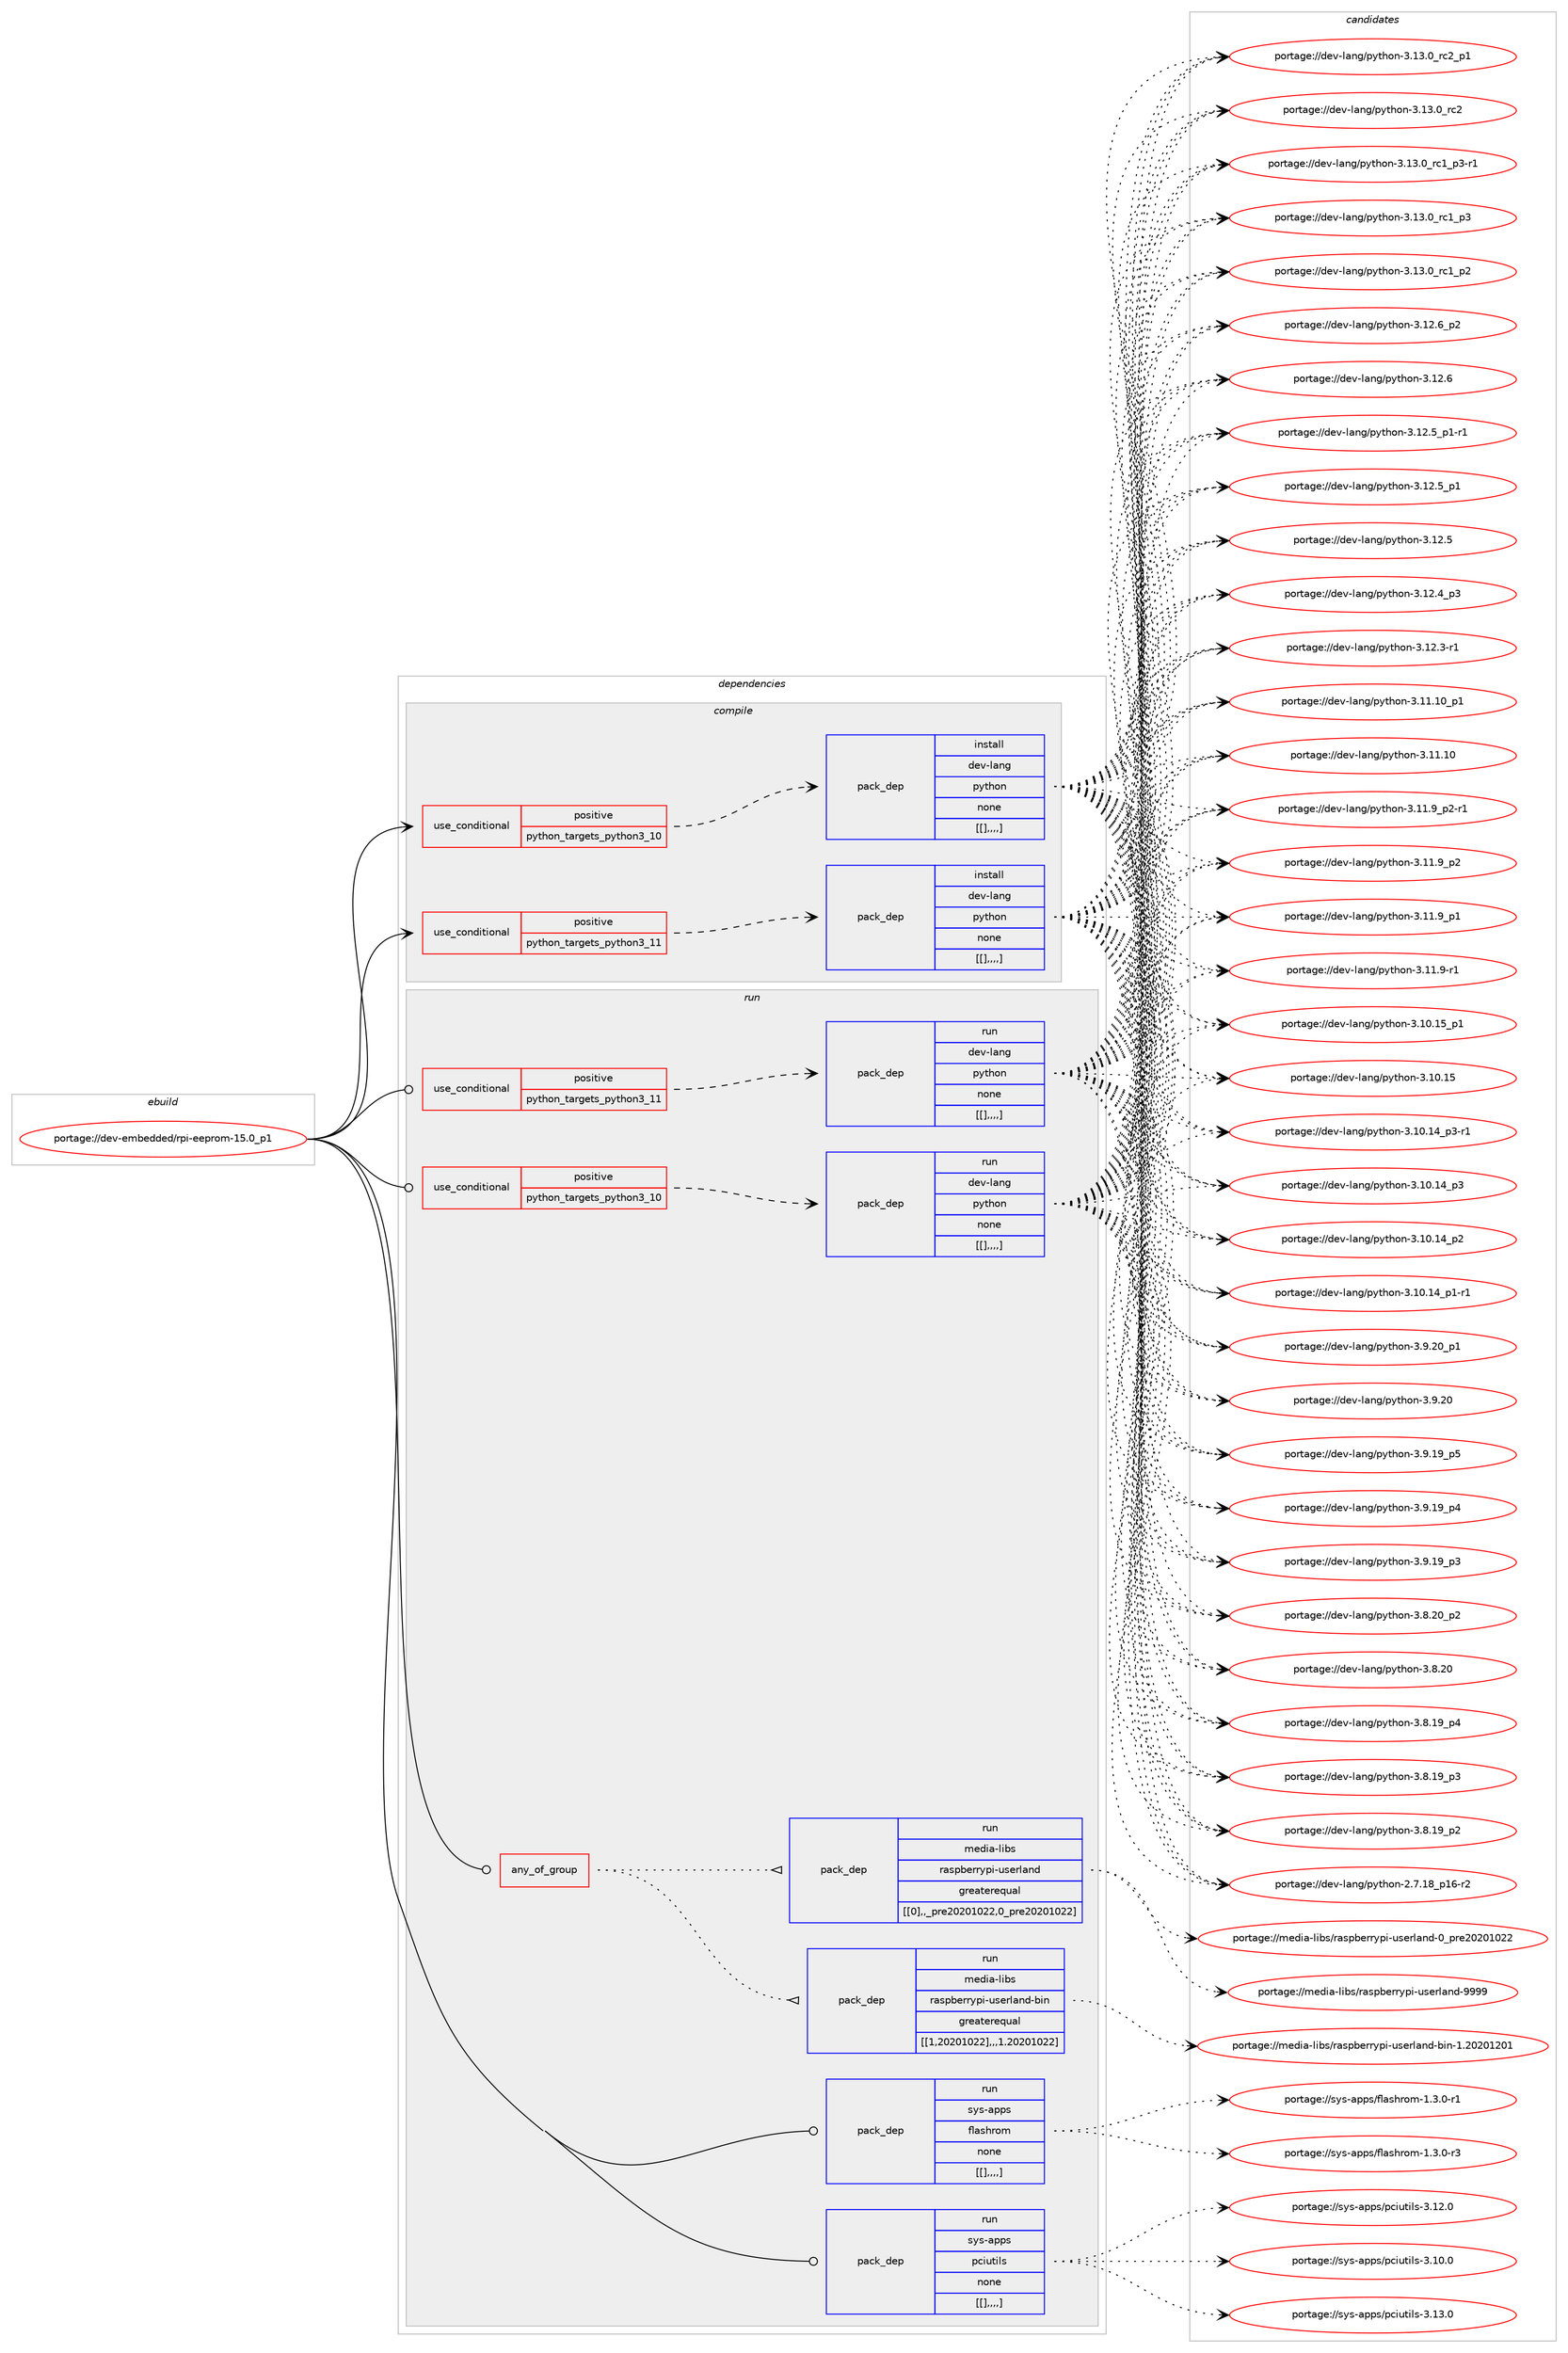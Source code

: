 digraph prolog {

# *************
# Graph options
# *************

newrank=true;
concentrate=true;
compound=true;
graph [rankdir=LR,fontname=Helvetica,fontsize=10,ranksep=1.5];#, ranksep=2.5, nodesep=0.2];
edge  [arrowhead=vee];
node  [fontname=Helvetica,fontsize=10];

# **********
# The ebuild
# **********

subgraph cluster_leftcol {
color=gray;
label=<<i>ebuild</i>>;
id [label="portage://dev-embedded/rpi-eeprom-15.0_p1", color=red, width=4, href="../dev-embedded/rpi-eeprom-15.0_p1.svg"];
}

# ****************
# The dependencies
# ****************

subgraph cluster_midcol {
color=gray;
label=<<i>dependencies</i>>;
subgraph cluster_compile {
fillcolor="#eeeeee";
style=filled;
label=<<i>compile</i>>;
subgraph cond20204 {
dependency74166 [label=<<TABLE BORDER="0" CELLBORDER="1" CELLSPACING="0" CELLPADDING="4"><TR><TD ROWSPAN="3" CELLPADDING="10">use_conditional</TD></TR><TR><TD>positive</TD></TR><TR><TD>python_targets_python3_10</TD></TR></TABLE>>, shape=none, color=red];
subgraph pack53018 {
dependency74167 [label=<<TABLE BORDER="0" CELLBORDER="1" CELLSPACING="0" CELLPADDING="4" WIDTH="220"><TR><TD ROWSPAN="6" CELLPADDING="30">pack_dep</TD></TR><TR><TD WIDTH="110">install</TD></TR><TR><TD>dev-lang</TD></TR><TR><TD>python</TD></TR><TR><TD>none</TD></TR><TR><TD>[[],,,,]</TD></TR></TABLE>>, shape=none, color=blue];
}
dependency74166:e -> dependency74167:w [weight=20,style="dashed",arrowhead="vee"];
}
id:e -> dependency74166:w [weight=20,style="solid",arrowhead="vee"];
subgraph cond20205 {
dependency74168 [label=<<TABLE BORDER="0" CELLBORDER="1" CELLSPACING="0" CELLPADDING="4"><TR><TD ROWSPAN="3" CELLPADDING="10">use_conditional</TD></TR><TR><TD>positive</TD></TR><TR><TD>python_targets_python3_11</TD></TR></TABLE>>, shape=none, color=red];
subgraph pack53019 {
dependency74169 [label=<<TABLE BORDER="0" CELLBORDER="1" CELLSPACING="0" CELLPADDING="4" WIDTH="220"><TR><TD ROWSPAN="6" CELLPADDING="30">pack_dep</TD></TR><TR><TD WIDTH="110">install</TD></TR><TR><TD>dev-lang</TD></TR><TR><TD>python</TD></TR><TR><TD>none</TD></TR><TR><TD>[[],,,,]</TD></TR></TABLE>>, shape=none, color=blue];
}
dependency74168:e -> dependency74169:w [weight=20,style="dashed",arrowhead="vee"];
}
id:e -> dependency74168:w [weight=20,style="solid",arrowhead="vee"];
}
subgraph cluster_compileandrun {
fillcolor="#eeeeee";
style=filled;
label=<<i>compile and run</i>>;
}
subgraph cluster_run {
fillcolor="#eeeeee";
style=filled;
label=<<i>run</i>>;
subgraph any875 {
dependency74170 [label=<<TABLE BORDER="0" CELLBORDER="1" CELLSPACING="0" CELLPADDING="4"><TR><TD CELLPADDING="10">any_of_group</TD></TR></TABLE>>, shape=none, color=red];subgraph pack53020 {
dependency74171 [label=<<TABLE BORDER="0" CELLBORDER="1" CELLSPACING="0" CELLPADDING="4" WIDTH="220"><TR><TD ROWSPAN="6" CELLPADDING="30">pack_dep</TD></TR><TR><TD WIDTH="110">run</TD></TR><TR><TD>media-libs</TD></TR><TR><TD>raspberrypi-userland</TD></TR><TR><TD>greaterequal</TD></TR><TR><TD>[[0],,_pre20201022,0_pre20201022]</TD></TR></TABLE>>, shape=none, color=blue];
}
dependency74170:e -> dependency74171:w [weight=20,style="dotted",arrowhead="oinv"];
subgraph pack53021 {
dependency74172 [label=<<TABLE BORDER="0" CELLBORDER="1" CELLSPACING="0" CELLPADDING="4" WIDTH="220"><TR><TD ROWSPAN="6" CELLPADDING="30">pack_dep</TD></TR><TR><TD WIDTH="110">run</TD></TR><TR><TD>media-libs</TD></TR><TR><TD>raspberrypi-userland-bin</TD></TR><TR><TD>greaterequal</TD></TR><TR><TD>[[1,20201022],,,1.20201022]</TD></TR></TABLE>>, shape=none, color=blue];
}
dependency74170:e -> dependency74172:w [weight=20,style="dotted",arrowhead="oinv"];
}
id:e -> dependency74170:w [weight=20,style="solid",arrowhead="odot"];
subgraph cond20206 {
dependency74173 [label=<<TABLE BORDER="0" CELLBORDER="1" CELLSPACING="0" CELLPADDING="4"><TR><TD ROWSPAN="3" CELLPADDING="10">use_conditional</TD></TR><TR><TD>positive</TD></TR><TR><TD>python_targets_python3_10</TD></TR></TABLE>>, shape=none, color=red];
subgraph pack53022 {
dependency74174 [label=<<TABLE BORDER="0" CELLBORDER="1" CELLSPACING="0" CELLPADDING="4" WIDTH="220"><TR><TD ROWSPAN="6" CELLPADDING="30">pack_dep</TD></TR><TR><TD WIDTH="110">run</TD></TR><TR><TD>dev-lang</TD></TR><TR><TD>python</TD></TR><TR><TD>none</TD></TR><TR><TD>[[],,,,]</TD></TR></TABLE>>, shape=none, color=blue];
}
dependency74173:e -> dependency74174:w [weight=20,style="dashed",arrowhead="vee"];
}
id:e -> dependency74173:w [weight=20,style="solid",arrowhead="odot"];
subgraph cond20207 {
dependency74175 [label=<<TABLE BORDER="0" CELLBORDER="1" CELLSPACING="0" CELLPADDING="4"><TR><TD ROWSPAN="3" CELLPADDING="10">use_conditional</TD></TR><TR><TD>positive</TD></TR><TR><TD>python_targets_python3_11</TD></TR></TABLE>>, shape=none, color=red];
subgraph pack53023 {
dependency74176 [label=<<TABLE BORDER="0" CELLBORDER="1" CELLSPACING="0" CELLPADDING="4" WIDTH="220"><TR><TD ROWSPAN="6" CELLPADDING="30">pack_dep</TD></TR><TR><TD WIDTH="110">run</TD></TR><TR><TD>dev-lang</TD></TR><TR><TD>python</TD></TR><TR><TD>none</TD></TR><TR><TD>[[],,,,]</TD></TR></TABLE>>, shape=none, color=blue];
}
dependency74175:e -> dependency74176:w [weight=20,style="dashed",arrowhead="vee"];
}
id:e -> dependency74175:w [weight=20,style="solid",arrowhead="odot"];
subgraph pack53024 {
dependency74177 [label=<<TABLE BORDER="0" CELLBORDER="1" CELLSPACING="0" CELLPADDING="4" WIDTH="220"><TR><TD ROWSPAN="6" CELLPADDING="30">pack_dep</TD></TR><TR><TD WIDTH="110">run</TD></TR><TR><TD>sys-apps</TD></TR><TR><TD>flashrom</TD></TR><TR><TD>none</TD></TR><TR><TD>[[],,,,]</TD></TR></TABLE>>, shape=none, color=blue];
}
id:e -> dependency74177:w [weight=20,style="solid",arrowhead="odot"];
subgraph pack53025 {
dependency74178 [label=<<TABLE BORDER="0" CELLBORDER="1" CELLSPACING="0" CELLPADDING="4" WIDTH="220"><TR><TD ROWSPAN="6" CELLPADDING="30">pack_dep</TD></TR><TR><TD WIDTH="110">run</TD></TR><TR><TD>sys-apps</TD></TR><TR><TD>pciutils</TD></TR><TR><TD>none</TD></TR><TR><TD>[[],,,,]</TD></TR></TABLE>>, shape=none, color=blue];
}
id:e -> dependency74178:w [weight=20,style="solid",arrowhead="odot"];
}
}

# **************
# The candidates
# **************

subgraph cluster_choices {
rank=same;
color=gray;
label=<<i>candidates</i>>;

subgraph choice53018 {
color=black;
nodesep=1;
choice100101118451089711010347112121116104111110455146495146489511499509511249 [label="portage://dev-lang/python-3.13.0_rc2_p1", color=red, width=4,href="../dev-lang/python-3.13.0_rc2_p1.svg"];
choice10010111845108971101034711212111610411111045514649514648951149950 [label="portage://dev-lang/python-3.13.0_rc2", color=red, width=4,href="../dev-lang/python-3.13.0_rc2.svg"];
choice1001011184510897110103471121211161041111104551464951464895114994995112514511449 [label="portage://dev-lang/python-3.13.0_rc1_p3-r1", color=red, width=4,href="../dev-lang/python-3.13.0_rc1_p3-r1.svg"];
choice100101118451089711010347112121116104111110455146495146489511499499511251 [label="portage://dev-lang/python-3.13.0_rc1_p3", color=red, width=4,href="../dev-lang/python-3.13.0_rc1_p3.svg"];
choice100101118451089711010347112121116104111110455146495146489511499499511250 [label="portage://dev-lang/python-3.13.0_rc1_p2", color=red, width=4,href="../dev-lang/python-3.13.0_rc1_p2.svg"];
choice100101118451089711010347112121116104111110455146495046549511250 [label="portage://dev-lang/python-3.12.6_p2", color=red, width=4,href="../dev-lang/python-3.12.6_p2.svg"];
choice10010111845108971101034711212111610411111045514649504654 [label="portage://dev-lang/python-3.12.6", color=red, width=4,href="../dev-lang/python-3.12.6.svg"];
choice1001011184510897110103471121211161041111104551464950465395112494511449 [label="portage://dev-lang/python-3.12.5_p1-r1", color=red, width=4,href="../dev-lang/python-3.12.5_p1-r1.svg"];
choice100101118451089711010347112121116104111110455146495046539511249 [label="portage://dev-lang/python-3.12.5_p1", color=red, width=4,href="../dev-lang/python-3.12.5_p1.svg"];
choice10010111845108971101034711212111610411111045514649504653 [label="portage://dev-lang/python-3.12.5", color=red, width=4,href="../dev-lang/python-3.12.5.svg"];
choice100101118451089711010347112121116104111110455146495046529511251 [label="portage://dev-lang/python-3.12.4_p3", color=red, width=4,href="../dev-lang/python-3.12.4_p3.svg"];
choice100101118451089711010347112121116104111110455146495046514511449 [label="portage://dev-lang/python-3.12.3-r1", color=red, width=4,href="../dev-lang/python-3.12.3-r1.svg"];
choice10010111845108971101034711212111610411111045514649494649489511249 [label="portage://dev-lang/python-3.11.10_p1", color=red, width=4,href="../dev-lang/python-3.11.10_p1.svg"];
choice1001011184510897110103471121211161041111104551464949464948 [label="portage://dev-lang/python-3.11.10", color=red, width=4,href="../dev-lang/python-3.11.10.svg"];
choice1001011184510897110103471121211161041111104551464949465795112504511449 [label="portage://dev-lang/python-3.11.9_p2-r1", color=red, width=4,href="../dev-lang/python-3.11.9_p2-r1.svg"];
choice100101118451089711010347112121116104111110455146494946579511250 [label="portage://dev-lang/python-3.11.9_p2", color=red, width=4,href="../dev-lang/python-3.11.9_p2.svg"];
choice100101118451089711010347112121116104111110455146494946579511249 [label="portage://dev-lang/python-3.11.9_p1", color=red, width=4,href="../dev-lang/python-3.11.9_p1.svg"];
choice100101118451089711010347112121116104111110455146494946574511449 [label="portage://dev-lang/python-3.11.9-r1", color=red, width=4,href="../dev-lang/python-3.11.9-r1.svg"];
choice10010111845108971101034711212111610411111045514649484649539511249 [label="portage://dev-lang/python-3.10.15_p1", color=red, width=4,href="../dev-lang/python-3.10.15_p1.svg"];
choice1001011184510897110103471121211161041111104551464948464953 [label="portage://dev-lang/python-3.10.15", color=red, width=4,href="../dev-lang/python-3.10.15.svg"];
choice100101118451089711010347112121116104111110455146494846495295112514511449 [label="portage://dev-lang/python-3.10.14_p3-r1", color=red, width=4,href="../dev-lang/python-3.10.14_p3-r1.svg"];
choice10010111845108971101034711212111610411111045514649484649529511251 [label="portage://dev-lang/python-3.10.14_p3", color=red, width=4,href="../dev-lang/python-3.10.14_p3.svg"];
choice10010111845108971101034711212111610411111045514649484649529511250 [label="portage://dev-lang/python-3.10.14_p2", color=red, width=4,href="../dev-lang/python-3.10.14_p2.svg"];
choice100101118451089711010347112121116104111110455146494846495295112494511449 [label="portage://dev-lang/python-3.10.14_p1-r1", color=red, width=4,href="../dev-lang/python-3.10.14_p1-r1.svg"];
choice100101118451089711010347112121116104111110455146574650489511249 [label="portage://dev-lang/python-3.9.20_p1", color=red, width=4,href="../dev-lang/python-3.9.20_p1.svg"];
choice10010111845108971101034711212111610411111045514657465048 [label="portage://dev-lang/python-3.9.20", color=red, width=4,href="../dev-lang/python-3.9.20.svg"];
choice100101118451089711010347112121116104111110455146574649579511253 [label="portage://dev-lang/python-3.9.19_p5", color=red, width=4,href="../dev-lang/python-3.9.19_p5.svg"];
choice100101118451089711010347112121116104111110455146574649579511252 [label="portage://dev-lang/python-3.9.19_p4", color=red, width=4,href="../dev-lang/python-3.9.19_p4.svg"];
choice100101118451089711010347112121116104111110455146574649579511251 [label="portage://dev-lang/python-3.9.19_p3", color=red, width=4,href="../dev-lang/python-3.9.19_p3.svg"];
choice100101118451089711010347112121116104111110455146564650489511250 [label="portage://dev-lang/python-3.8.20_p2", color=red, width=4,href="../dev-lang/python-3.8.20_p2.svg"];
choice10010111845108971101034711212111610411111045514656465048 [label="portage://dev-lang/python-3.8.20", color=red, width=4,href="../dev-lang/python-3.8.20.svg"];
choice100101118451089711010347112121116104111110455146564649579511252 [label="portage://dev-lang/python-3.8.19_p4", color=red, width=4,href="../dev-lang/python-3.8.19_p4.svg"];
choice100101118451089711010347112121116104111110455146564649579511251 [label="portage://dev-lang/python-3.8.19_p3", color=red, width=4,href="../dev-lang/python-3.8.19_p3.svg"];
choice100101118451089711010347112121116104111110455146564649579511250 [label="portage://dev-lang/python-3.8.19_p2", color=red, width=4,href="../dev-lang/python-3.8.19_p2.svg"];
choice100101118451089711010347112121116104111110455046554649569511249544511450 [label="portage://dev-lang/python-2.7.18_p16-r2", color=red, width=4,href="../dev-lang/python-2.7.18_p16-r2.svg"];
dependency74167:e -> choice100101118451089711010347112121116104111110455146495146489511499509511249:w [style=dotted,weight="100"];
dependency74167:e -> choice10010111845108971101034711212111610411111045514649514648951149950:w [style=dotted,weight="100"];
dependency74167:e -> choice1001011184510897110103471121211161041111104551464951464895114994995112514511449:w [style=dotted,weight="100"];
dependency74167:e -> choice100101118451089711010347112121116104111110455146495146489511499499511251:w [style=dotted,weight="100"];
dependency74167:e -> choice100101118451089711010347112121116104111110455146495146489511499499511250:w [style=dotted,weight="100"];
dependency74167:e -> choice100101118451089711010347112121116104111110455146495046549511250:w [style=dotted,weight="100"];
dependency74167:e -> choice10010111845108971101034711212111610411111045514649504654:w [style=dotted,weight="100"];
dependency74167:e -> choice1001011184510897110103471121211161041111104551464950465395112494511449:w [style=dotted,weight="100"];
dependency74167:e -> choice100101118451089711010347112121116104111110455146495046539511249:w [style=dotted,weight="100"];
dependency74167:e -> choice10010111845108971101034711212111610411111045514649504653:w [style=dotted,weight="100"];
dependency74167:e -> choice100101118451089711010347112121116104111110455146495046529511251:w [style=dotted,weight="100"];
dependency74167:e -> choice100101118451089711010347112121116104111110455146495046514511449:w [style=dotted,weight="100"];
dependency74167:e -> choice10010111845108971101034711212111610411111045514649494649489511249:w [style=dotted,weight="100"];
dependency74167:e -> choice1001011184510897110103471121211161041111104551464949464948:w [style=dotted,weight="100"];
dependency74167:e -> choice1001011184510897110103471121211161041111104551464949465795112504511449:w [style=dotted,weight="100"];
dependency74167:e -> choice100101118451089711010347112121116104111110455146494946579511250:w [style=dotted,weight="100"];
dependency74167:e -> choice100101118451089711010347112121116104111110455146494946579511249:w [style=dotted,weight="100"];
dependency74167:e -> choice100101118451089711010347112121116104111110455146494946574511449:w [style=dotted,weight="100"];
dependency74167:e -> choice10010111845108971101034711212111610411111045514649484649539511249:w [style=dotted,weight="100"];
dependency74167:e -> choice1001011184510897110103471121211161041111104551464948464953:w [style=dotted,weight="100"];
dependency74167:e -> choice100101118451089711010347112121116104111110455146494846495295112514511449:w [style=dotted,weight="100"];
dependency74167:e -> choice10010111845108971101034711212111610411111045514649484649529511251:w [style=dotted,weight="100"];
dependency74167:e -> choice10010111845108971101034711212111610411111045514649484649529511250:w [style=dotted,weight="100"];
dependency74167:e -> choice100101118451089711010347112121116104111110455146494846495295112494511449:w [style=dotted,weight="100"];
dependency74167:e -> choice100101118451089711010347112121116104111110455146574650489511249:w [style=dotted,weight="100"];
dependency74167:e -> choice10010111845108971101034711212111610411111045514657465048:w [style=dotted,weight="100"];
dependency74167:e -> choice100101118451089711010347112121116104111110455146574649579511253:w [style=dotted,weight="100"];
dependency74167:e -> choice100101118451089711010347112121116104111110455146574649579511252:w [style=dotted,weight="100"];
dependency74167:e -> choice100101118451089711010347112121116104111110455146574649579511251:w [style=dotted,weight="100"];
dependency74167:e -> choice100101118451089711010347112121116104111110455146564650489511250:w [style=dotted,weight="100"];
dependency74167:e -> choice10010111845108971101034711212111610411111045514656465048:w [style=dotted,weight="100"];
dependency74167:e -> choice100101118451089711010347112121116104111110455146564649579511252:w [style=dotted,weight="100"];
dependency74167:e -> choice100101118451089711010347112121116104111110455146564649579511251:w [style=dotted,weight="100"];
dependency74167:e -> choice100101118451089711010347112121116104111110455146564649579511250:w [style=dotted,weight="100"];
dependency74167:e -> choice100101118451089711010347112121116104111110455046554649569511249544511450:w [style=dotted,weight="100"];
}
subgraph choice53019 {
color=black;
nodesep=1;
choice100101118451089711010347112121116104111110455146495146489511499509511249 [label="portage://dev-lang/python-3.13.0_rc2_p1", color=red, width=4,href="../dev-lang/python-3.13.0_rc2_p1.svg"];
choice10010111845108971101034711212111610411111045514649514648951149950 [label="portage://dev-lang/python-3.13.0_rc2", color=red, width=4,href="../dev-lang/python-3.13.0_rc2.svg"];
choice1001011184510897110103471121211161041111104551464951464895114994995112514511449 [label="portage://dev-lang/python-3.13.0_rc1_p3-r1", color=red, width=4,href="../dev-lang/python-3.13.0_rc1_p3-r1.svg"];
choice100101118451089711010347112121116104111110455146495146489511499499511251 [label="portage://dev-lang/python-3.13.0_rc1_p3", color=red, width=4,href="../dev-lang/python-3.13.0_rc1_p3.svg"];
choice100101118451089711010347112121116104111110455146495146489511499499511250 [label="portage://dev-lang/python-3.13.0_rc1_p2", color=red, width=4,href="../dev-lang/python-3.13.0_rc1_p2.svg"];
choice100101118451089711010347112121116104111110455146495046549511250 [label="portage://dev-lang/python-3.12.6_p2", color=red, width=4,href="../dev-lang/python-3.12.6_p2.svg"];
choice10010111845108971101034711212111610411111045514649504654 [label="portage://dev-lang/python-3.12.6", color=red, width=4,href="../dev-lang/python-3.12.6.svg"];
choice1001011184510897110103471121211161041111104551464950465395112494511449 [label="portage://dev-lang/python-3.12.5_p1-r1", color=red, width=4,href="../dev-lang/python-3.12.5_p1-r1.svg"];
choice100101118451089711010347112121116104111110455146495046539511249 [label="portage://dev-lang/python-3.12.5_p1", color=red, width=4,href="../dev-lang/python-3.12.5_p1.svg"];
choice10010111845108971101034711212111610411111045514649504653 [label="portage://dev-lang/python-3.12.5", color=red, width=4,href="../dev-lang/python-3.12.5.svg"];
choice100101118451089711010347112121116104111110455146495046529511251 [label="portage://dev-lang/python-3.12.4_p3", color=red, width=4,href="../dev-lang/python-3.12.4_p3.svg"];
choice100101118451089711010347112121116104111110455146495046514511449 [label="portage://dev-lang/python-3.12.3-r1", color=red, width=4,href="../dev-lang/python-3.12.3-r1.svg"];
choice10010111845108971101034711212111610411111045514649494649489511249 [label="portage://dev-lang/python-3.11.10_p1", color=red, width=4,href="../dev-lang/python-3.11.10_p1.svg"];
choice1001011184510897110103471121211161041111104551464949464948 [label="portage://dev-lang/python-3.11.10", color=red, width=4,href="../dev-lang/python-3.11.10.svg"];
choice1001011184510897110103471121211161041111104551464949465795112504511449 [label="portage://dev-lang/python-3.11.9_p2-r1", color=red, width=4,href="../dev-lang/python-3.11.9_p2-r1.svg"];
choice100101118451089711010347112121116104111110455146494946579511250 [label="portage://dev-lang/python-3.11.9_p2", color=red, width=4,href="../dev-lang/python-3.11.9_p2.svg"];
choice100101118451089711010347112121116104111110455146494946579511249 [label="portage://dev-lang/python-3.11.9_p1", color=red, width=4,href="../dev-lang/python-3.11.9_p1.svg"];
choice100101118451089711010347112121116104111110455146494946574511449 [label="portage://dev-lang/python-3.11.9-r1", color=red, width=4,href="../dev-lang/python-3.11.9-r1.svg"];
choice10010111845108971101034711212111610411111045514649484649539511249 [label="portage://dev-lang/python-3.10.15_p1", color=red, width=4,href="../dev-lang/python-3.10.15_p1.svg"];
choice1001011184510897110103471121211161041111104551464948464953 [label="portage://dev-lang/python-3.10.15", color=red, width=4,href="../dev-lang/python-3.10.15.svg"];
choice100101118451089711010347112121116104111110455146494846495295112514511449 [label="portage://dev-lang/python-3.10.14_p3-r1", color=red, width=4,href="../dev-lang/python-3.10.14_p3-r1.svg"];
choice10010111845108971101034711212111610411111045514649484649529511251 [label="portage://dev-lang/python-3.10.14_p3", color=red, width=4,href="../dev-lang/python-3.10.14_p3.svg"];
choice10010111845108971101034711212111610411111045514649484649529511250 [label="portage://dev-lang/python-3.10.14_p2", color=red, width=4,href="../dev-lang/python-3.10.14_p2.svg"];
choice100101118451089711010347112121116104111110455146494846495295112494511449 [label="portage://dev-lang/python-3.10.14_p1-r1", color=red, width=4,href="../dev-lang/python-3.10.14_p1-r1.svg"];
choice100101118451089711010347112121116104111110455146574650489511249 [label="portage://dev-lang/python-3.9.20_p1", color=red, width=4,href="../dev-lang/python-3.9.20_p1.svg"];
choice10010111845108971101034711212111610411111045514657465048 [label="portage://dev-lang/python-3.9.20", color=red, width=4,href="../dev-lang/python-3.9.20.svg"];
choice100101118451089711010347112121116104111110455146574649579511253 [label="portage://dev-lang/python-3.9.19_p5", color=red, width=4,href="../dev-lang/python-3.9.19_p5.svg"];
choice100101118451089711010347112121116104111110455146574649579511252 [label="portage://dev-lang/python-3.9.19_p4", color=red, width=4,href="../dev-lang/python-3.9.19_p4.svg"];
choice100101118451089711010347112121116104111110455146574649579511251 [label="portage://dev-lang/python-3.9.19_p3", color=red, width=4,href="../dev-lang/python-3.9.19_p3.svg"];
choice100101118451089711010347112121116104111110455146564650489511250 [label="portage://dev-lang/python-3.8.20_p2", color=red, width=4,href="../dev-lang/python-3.8.20_p2.svg"];
choice10010111845108971101034711212111610411111045514656465048 [label="portage://dev-lang/python-3.8.20", color=red, width=4,href="../dev-lang/python-3.8.20.svg"];
choice100101118451089711010347112121116104111110455146564649579511252 [label="portage://dev-lang/python-3.8.19_p4", color=red, width=4,href="../dev-lang/python-3.8.19_p4.svg"];
choice100101118451089711010347112121116104111110455146564649579511251 [label="portage://dev-lang/python-3.8.19_p3", color=red, width=4,href="../dev-lang/python-3.8.19_p3.svg"];
choice100101118451089711010347112121116104111110455146564649579511250 [label="portage://dev-lang/python-3.8.19_p2", color=red, width=4,href="../dev-lang/python-3.8.19_p2.svg"];
choice100101118451089711010347112121116104111110455046554649569511249544511450 [label="portage://dev-lang/python-2.7.18_p16-r2", color=red, width=4,href="../dev-lang/python-2.7.18_p16-r2.svg"];
dependency74169:e -> choice100101118451089711010347112121116104111110455146495146489511499509511249:w [style=dotted,weight="100"];
dependency74169:e -> choice10010111845108971101034711212111610411111045514649514648951149950:w [style=dotted,weight="100"];
dependency74169:e -> choice1001011184510897110103471121211161041111104551464951464895114994995112514511449:w [style=dotted,weight="100"];
dependency74169:e -> choice100101118451089711010347112121116104111110455146495146489511499499511251:w [style=dotted,weight="100"];
dependency74169:e -> choice100101118451089711010347112121116104111110455146495146489511499499511250:w [style=dotted,weight="100"];
dependency74169:e -> choice100101118451089711010347112121116104111110455146495046549511250:w [style=dotted,weight="100"];
dependency74169:e -> choice10010111845108971101034711212111610411111045514649504654:w [style=dotted,weight="100"];
dependency74169:e -> choice1001011184510897110103471121211161041111104551464950465395112494511449:w [style=dotted,weight="100"];
dependency74169:e -> choice100101118451089711010347112121116104111110455146495046539511249:w [style=dotted,weight="100"];
dependency74169:e -> choice10010111845108971101034711212111610411111045514649504653:w [style=dotted,weight="100"];
dependency74169:e -> choice100101118451089711010347112121116104111110455146495046529511251:w [style=dotted,weight="100"];
dependency74169:e -> choice100101118451089711010347112121116104111110455146495046514511449:w [style=dotted,weight="100"];
dependency74169:e -> choice10010111845108971101034711212111610411111045514649494649489511249:w [style=dotted,weight="100"];
dependency74169:e -> choice1001011184510897110103471121211161041111104551464949464948:w [style=dotted,weight="100"];
dependency74169:e -> choice1001011184510897110103471121211161041111104551464949465795112504511449:w [style=dotted,weight="100"];
dependency74169:e -> choice100101118451089711010347112121116104111110455146494946579511250:w [style=dotted,weight="100"];
dependency74169:e -> choice100101118451089711010347112121116104111110455146494946579511249:w [style=dotted,weight="100"];
dependency74169:e -> choice100101118451089711010347112121116104111110455146494946574511449:w [style=dotted,weight="100"];
dependency74169:e -> choice10010111845108971101034711212111610411111045514649484649539511249:w [style=dotted,weight="100"];
dependency74169:e -> choice1001011184510897110103471121211161041111104551464948464953:w [style=dotted,weight="100"];
dependency74169:e -> choice100101118451089711010347112121116104111110455146494846495295112514511449:w [style=dotted,weight="100"];
dependency74169:e -> choice10010111845108971101034711212111610411111045514649484649529511251:w [style=dotted,weight="100"];
dependency74169:e -> choice10010111845108971101034711212111610411111045514649484649529511250:w [style=dotted,weight="100"];
dependency74169:e -> choice100101118451089711010347112121116104111110455146494846495295112494511449:w [style=dotted,weight="100"];
dependency74169:e -> choice100101118451089711010347112121116104111110455146574650489511249:w [style=dotted,weight="100"];
dependency74169:e -> choice10010111845108971101034711212111610411111045514657465048:w [style=dotted,weight="100"];
dependency74169:e -> choice100101118451089711010347112121116104111110455146574649579511253:w [style=dotted,weight="100"];
dependency74169:e -> choice100101118451089711010347112121116104111110455146574649579511252:w [style=dotted,weight="100"];
dependency74169:e -> choice100101118451089711010347112121116104111110455146574649579511251:w [style=dotted,weight="100"];
dependency74169:e -> choice100101118451089711010347112121116104111110455146564650489511250:w [style=dotted,weight="100"];
dependency74169:e -> choice10010111845108971101034711212111610411111045514656465048:w [style=dotted,weight="100"];
dependency74169:e -> choice100101118451089711010347112121116104111110455146564649579511252:w [style=dotted,weight="100"];
dependency74169:e -> choice100101118451089711010347112121116104111110455146564649579511251:w [style=dotted,weight="100"];
dependency74169:e -> choice100101118451089711010347112121116104111110455146564649579511250:w [style=dotted,weight="100"];
dependency74169:e -> choice100101118451089711010347112121116104111110455046554649569511249544511450:w [style=dotted,weight="100"];
}
subgraph choice53020 {
color=black;
nodesep=1;
choice10910110010597451081059811547114971151129810111411412111210545117115101114108971101004557575757 [label="portage://media-libs/raspberrypi-userland-9999", color=red, width=4,href="../media-libs/raspberrypi-userland-9999.svg"];
choice10910110010597451081059811547114971151129810111411412111210545117115101114108971101004548951121141015048504849485050 [label="portage://media-libs/raspberrypi-userland-0_pre20201022", color=red, width=4,href="../media-libs/raspberrypi-userland-0_pre20201022.svg"];
dependency74171:e -> choice10910110010597451081059811547114971151129810111411412111210545117115101114108971101004557575757:w [style=dotted,weight="100"];
dependency74171:e -> choice10910110010597451081059811547114971151129810111411412111210545117115101114108971101004548951121141015048504849485050:w [style=dotted,weight="100"];
}
subgraph choice53021 {
color=black;
nodesep=1;
choice109101100105974510810598115471149711511298101114114121112105451171151011141089711010045981051104549465048504849504849 [label="portage://media-libs/raspberrypi-userland-bin-1.20201201", color=red, width=4,href="../media-libs/raspberrypi-userland-bin-1.20201201.svg"];
dependency74172:e -> choice109101100105974510810598115471149711511298101114114121112105451171151011141089711010045981051104549465048504849504849:w [style=dotted,weight="100"];
}
subgraph choice53022 {
color=black;
nodesep=1;
choice100101118451089711010347112121116104111110455146495146489511499509511249 [label="portage://dev-lang/python-3.13.0_rc2_p1", color=red, width=4,href="../dev-lang/python-3.13.0_rc2_p1.svg"];
choice10010111845108971101034711212111610411111045514649514648951149950 [label="portage://dev-lang/python-3.13.0_rc2", color=red, width=4,href="../dev-lang/python-3.13.0_rc2.svg"];
choice1001011184510897110103471121211161041111104551464951464895114994995112514511449 [label="portage://dev-lang/python-3.13.0_rc1_p3-r1", color=red, width=4,href="../dev-lang/python-3.13.0_rc1_p3-r1.svg"];
choice100101118451089711010347112121116104111110455146495146489511499499511251 [label="portage://dev-lang/python-3.13.0_rc1_p3", color=red, width=4,href="../dev-lang/python-3.13.0_rc1_p3.svg"];
choice100101118451089711010347112121116104111110455146495146489511499499511250 [label="portage://dev-lang/python-3.13.0_rc1_p2", color=red, width=4,href="../dev-lang/python-3.13.0_rc1_p2.svg"];
choice100101118451089711010347112121116104111110455146495046549511250 [label="portage://dev-lang/python-3.12.6_p2", color=red, width=4,href="../dev-lang/python-3.12.6_p2.svg"];
choice10010111845108971101034711212111610411111045514649504654 [label="portage://dev-lang/python-3.12.6", color=red, width=4,href="../dev-lang/python-3.12.6.svg"];
choice1001011184510897110103471121211161041111104551464950465395112494511449 [label="portage://dev-lang/python-3.12.5_p1-r1", color=red, width=4,href="../dev-lang/python-3.12.5_p1-r1.svg"];
choice100101118451089711010347112121116104111110455146495046539511249 [label="portage://dev-lang/python-3.12.5_p1", color=red, width=4,href="../dev-lang/python-3.12.5_p1.svg"];
choice10010111845108971101034711212111610411111045514649504653 [label="portage://dev-lang/python-3.12.5", color=red, width=4,href="../dev-lang/python-3.12.5.svg"];
choice100101118451089711010347112121116104111110455146495046529511251 [label="portage://dev-lang/python-3.12.4_p3", color=red, width=4,href="../dev-lang/python-3.12.4_p3.svg"];
choice100101118451089711010347112121116104111110455146495046514511449 [label="portage://dev-lang/python-3.12.3-r1", color=red, width=4,href="../dev-lang/python-3.12.3-r1.svg"];
choice10010111845108971101034711212111610411111045514649494649489511249 [label="portage://dev-lang/python-3.11.10_p1", color=red, width=4,href="../dev-lang/python-3.11.10_p1.svg"];
choice1001011184510897110103471121211161041111104551464949464948 [label="portage://dev-lang/python-3.11.10", color=red, width=4,href="../dev-lang/python-3.11.10.svg"];
choice1001011184510897110103471121211161041111104551464949465795112504511449 [label="portage://dev-lang/python-3.11.9_p2-r1", color=red, width=4,href="../dev-lang/python-3.11.9_p2-r1.svg"];
choice100101118451089711010347112121116104111110455146494946579511250 [label="portage://dev-lang/python-3.11.9_p2", color=red, width=4,href="../dev-lang/python-3.11.9_p2.svg"];
choice100101118451089711010347112121116104111110455146494946579511249 [label="portage://dev-lang/python-3.11.9_p1", color=red, width=4,href="../dev-lang/python-3.11.9_p1.svg"];
choice100101118451089711010347112121116104111110455146494946574511449 [label="portage://dev-lang/python-3.11.9-r1", color=red, width=4,href="../dev-lang/python-3.11.9-r1.svg"];
choice10010111845108971101034711212111610411111045514649484649539511249 [label="portage://dev-lang/python-3.10.15_p1", color=red, width=4,href="../dev-lang/python-3.10.15_p1.svg"];
choice1001011184510897110103471121211161041111104551464948464953 [label="portage://dev-lang/python-3.10.15", color=red, width=4,href="../dev-lang/python-3.10.15.svg"];
choice100101118451089711010347112121116104111110455146494846495295112514511449 [label="portage://dev-lang/python-3.10.14_p3-r1", color=red, width=4,href="../dev-lang/python-3.10.14_p3-r1.svg"];
choice10010111845108971101034711212111610411111045514649484649529511251 [label="portage://dev-lang/python-3.10.14_p3", color=red, width=4,href="../dev-lang/python-3.10.14_p3.svg"];
choice10010111845108971101034711212111610411111045514649484649529511250 [label="portage://dev-lang/python-3.10.14_p2", color=red, width=4,href="../dev-lang/python-3.10.14_p2.svg"];
choice100101118451089711010347112121116104111110455146494846495295112494511449 [label="portage://dev-lang/python-3.10.14_p1-r1", color=red, width=4,href="../dev-lang/python-3.10.14_p1-r1.svg"];
choice100101118451089711010347112121116104111110455146574650489511249 [label="portage://dev-lang/python-3.9.20_p1", color=red, width=4,href="../dev-lang/python-3.9.20_p1.svg"];
choice10010111845108971101034711212111610411111045514657465048 [label="portage://dev-lang/python-3.9.20", color=red, width=4,href="../dev-lang/python-3.9.20.svg"];
choice100101118451089711010347112121116104111110455146574649579511253 [label="portage://dev-lang/python-3.9.19_p5", color=red, width=4,href="../dev-lang/python-3.9.19_p5.svg"];
choice100101118451089711010347112121116104111110455146574649579511252 [label="portage://dev-lang/python-3.9.19_p4", color=red, width=4,href="../dev-lang/python-3.9.19_p4.svg"];
choice100101118451089711010347112121116104111110455146574649579511251 [label="portage://dev-lang/python-3.9.19_p3", color=red, width=4,href="../dev-lang/python-3.9.19_p3.svg"];
choice100101118451089711010347112121116104111110455146564650489511250 [label="portage://dev-lang/python-3.8.20_p2", color=red, width=4,href="../dev-lang/python-3.8.20_p2.svg"];
choice10010111845108971101034711212111610411111045514656465048 [label="portage://dev-lang/python-3.8.20", color=red, width=4,href="../dev-lang/python-3.8.20.svg"];
choice100101118451089711010347112121116104111110455146564649579511252 [label="portage://dev-lang/python-3.8.19_p4", color=red, width=4,href="../dev-lang/python-3.8.19_p4.svg"];
choice100101118451089711010347112121116104111110455146564649579511251 [label="portage://dev-lang/python-3.8.19_p3", color=red, width=4,href="../dev-lang/python-3.8.19_p3.svg"];
choice100101118451089711010347112121116104111110455146564649579511250 [label="portage://dev-lang/python-3.8.19_p2", color=red, width=4,href="../dev-lang/python-3.8.19_p2.svg"];
choice100101118451089711010347112121116104111110455046554649569511249544511450 [label="portage://dev-lang/python-2.7.18_p16-r2", color=red, width=4,href="../dev-lang/python-2.7.18_p16-r2.svg"];
dependency74174:e -> choice100101118451089711010347112121116104111110455146495146489511499509511249:w [style=dotted,weight="100"];
dependency74174:e -> choice10010111845108971101034711212111610411111045514649514648951149950:w [style=dotted,weight="100"];
dependency74174:e -> choice1001011184510897110103471121211161041111104551464951464895114994995112514511449:w [style=dotted,weight="100"];
dependency74174:e -> choice100101118451089711010347112121116104111110455146495146489511499499511251:w [style=dotted,weight="100"];
dependency74174:e -> choice100101118451089711010347112121116104111110455146495146489511499499511250:w [style=dotted,weight="100"];
dependency74174:e -> choice100101118451089711010347112121116104111110455146495046549511250:w [style=dotted,weight="100"];
dependency74174:e -> choice10010111845108971101034711212111610411111045514649504654:w [style=dotted,weight="100"];
dependency74174:e -> choice1001011184510897110103471121211161041111104551464950465395112494511449:w [style=dotted,weight="100"];
dependency74174:e -> choice100101118451089711010347112121116104111110455146495046539511249:w [style=dotted,weight="100"];
dependency74174:e -> choice10010111845108971101034711212111610411111045514649504653:w [style=dotted,weight="100"];
dependency74174:e -> choice100101118451089711010347112121116104111110455146495046529511251:w [style=dotted,weight="100"];
dependency74174:e -> choice100101118451089711010347112121116104111110455146495046514511449:w [style=dotted,weight="100"];
dependency74174:e -> choice10010111845108971101034711212111610411111045514649494649489511249:w [style=dotted,weight="100"];
dependency74174:e -> choice1001011184510897110103471121211161041111104551464949464948:w [style=dotted,weight="100"];
dependency74174:e -> choice1001011184510897110103471121211161041111104551464949465795112504511449:w [style=dotted,weight="100"];
dependency74174:e -> choice100101118451089711010347112121116104111110455146494946579511250:w [style=dotted,weight="100"];
dependency74174:e -> choice100101118451089711010347112121116104111110455146494946579511249:w [style=dotted,weight="100"];
dependency74174:e -> choice100101118451089711010347112121116104111110455146494946574511449:w [style=dotted,weight="100"];
dependency74174:e -> choice10010111845108971101034711212111610411111045514649484649539511249:w [style=dotted,weight="100"];
dependency74174:e -> choice1001011184510897110103471121211161041111104551464948464953:w [style=dotted,weight="100"];
dependency74174:e -> choice100101118451089711010347112121116104111110455146494846495295112514511449:w [style=dotted,weight="100"];
dependency74174:e -> choice10010111845108971101034711212111610411111045514649484649529511251:w [style=dotted,weight="100"];
dependency74174:e -> choice10010111845108971101034711212111610411111045514649484649529511250:w [style=dotted,weight="100"];
dependency74174:e -> choice100101118451089711010347112121116104111110455146494846495295112494511449:w [style=dotted,weight="100"];
dependency74174:e -> choice100101118451089711010347112121116104111110455146574650489511249:w [style=dotted,weight="100"];
dependency74174:e -> choice10010111845108971101034711212111610411111045514657465048:w [style=dotted,weight="100"];
dependency74174:e -> choice100101118451089711010347112121116104111110455146574649579511253:w [style=dotted,weight="100"];
dependency74174:e -> choice100101118451089711010347112121116104111110455146574649579511252:w [style=dotted,weight="100"];
dependency74174:e -> choice100101118451089711010347112121116104111110455146574649579511251:w [style=dotted,weight="100"];
dependency74174:e -> choice100101118451089711010347112121116104111110455146564650489511250:w [style=dotted,weight="100"];
dependency74174:e -> choice10010111845108971101034711212111610411111045514656465048:w [style=dotted,weight="100"];
dependency74174:e -> choice100101118451089711010347112121116104111110455146564649579511252:w [style=dotted,weight="100"];
dependency74174:e -> choice100101118451089711010347112121116104111110455146564649579511251:w [style=dotted,weight="100"];
dependency74174:e -> choice100101118451089711010347112121116104111110455146564649579511250:w [style=dotted,weight="100"];
dependency74174:e -> choice100101118451089711010347112121116104111110455046554649569511249544511450:w [style=dotted,weight="100"];
}
subgraph choice53023 {
color=black;
nodesep=1;
choice100101118451089711010347112121116104111110455146495146489511499509511249 [label="portage://dev-lang/python-3.13.0_rc2_p1", color=red, width=4,href="../dev-lang/python-3.13.0_rc2_p1.svg"];
choice10010111845108971101034711212111610411111045514649514648951149950 [label="portage://dev-lang/python-3.13.0_rc2", color=red, width=4,href="../dev-lang/python-3.13.0_rc2.svg"];
choice1001011184510897110103471121211161041111104551464951464895114994995112514511449 [label="portage://dev-lang/python-3.13.0_rc1_p3-r1", color=red, width=4,href="../dev-lang/python-3.13.0_rc1_p3-r1.svg"];
choice100101118451089711010347112121116104111110455146495146489511499499511251 [label="portage://dev-lang/python-3.13.0_rc1_p3", color=red, width=4,href="../dev-lang/python-3.13.0_rc1_p3.svg"];
choice100101118451089711010347112121116104111110455146495146489511499499511250 [label="portage://dev-lang/python-3.13.0_rc1_p2", color=red, width=4,href="../dev-lang/python-3.13.0_rc1_p2.svg"];
choice100101118451089711010347112121116104111110455146495046549511250 [label="portage://dev-lang/python-3.12.6_p2", color=red, width=4,href="../dev-lang/python-3.12.6_p2.svg"];
choice10010111845108971101034711212111610411111045514649504654 [label="portage://dev-lang/python-3.12.6", color=red, width=4,href="../dev-lang/python-3.12.6.svg"];
choice1001011184510897110103471121211161041111104551464950465395112494511449 [label="portage://dev-lang/python-3.12.5_p1-r1", color=red, width=4,href="../dev-lang/python-3.12.5_p1-r1.svg"];
choice100101118451089711010347112121116104111110455146495046539511249 [label="portage://dev-lang/python-3.12.5_p1", color=red, width=4,href="../dev-lang/python-3.12.5_p1.svg"];
choice10010111845108971101034711212111610411111045514649504653 [label="portage://dev-lang/python-3.12.5", color=red, width=4,href="../dev-lang/python-3.12.5.svg"];
choice100101118451089711010347112121116104111110455146495046529511251 [label="portage://dev-lang/python-3.12.4_p3", color=red, width=4,href="../dev-lang/python-3.12.4_p3.svg"];
choice100101118451089711010347112121116104111110455146495046514511449 [label="portage://dev-lang/python-3.12.3-r1", color=red, width=4,href="../dev-lang/python-3.12.3-r1.svg"];
choice10010111845108971101034711212111610411111045514649494649489511249 [label="portage://dev-lang/python-3.11.10_p1", color=red, width=4,href="../dev-lang/python-3.11.10_p1.svg"];
choice1001011184510897110103471121211161041111104551464949464948 [label="portage://dev-lang/python-3.11.10", color=red, width=4,href="../dev-lang/python-3.11.10.svg"];
choice1001011184510897110103471121211161041111104551464949465795112504511449 [label="portage://dev-lang/python-3.11.9_p2-r1", color=red, width=4,href="../dev-lang/python-3.11.9_p2-r1.svg"];
choice100101118451089711010347112121116104111110455146494946579511250 [label="portage://dev-lang/python-3.11.9_p2", color=red, width=4,href="../dev-lang/python-3.11.9_p2.svg"];
choice100101118451089711010347112121116104111110455146494946579511249 [label="portage://dev-lang/python-3.11.9_p1", color=red, width=4,href="../dev-lang/python-3.11.9_p1.svg"];
choice100101118451089711010347112121116104111110455146494946574511449 [label="portage://dev-lang/python-3.11.9-r1", color=red, width=4,href="../dev-lang/python-3.11.9-r1.svg"];
choice10010111845108971101034711212111610411111045514649484649539511249 [label="portage://dev-lang/python-3.10.15_p1", color=red, width=4,href="../dev-lang/python-3.10.15_p1.svg"];
choice1001011184510897110103471121211161041111104551464948464953 [label="portage://dev-lang/python-3.10.15", color=red, width=4,href="../dev-lang/python-3.10.15.svg"];
choice100101118451089711010347112121116104111110455146494846495295112514511449 [label="portage://dev-lang/python-3.10.14_p3-r1", color=red, width=4,href="../dev-lang/python-3.10.14_p3-r1.svg"];
choice10010111845108971101034711212111610411111045514649484649529511251 [label="portage://dev-lang/python-3.10.14_p3", color=red, width=4,href="../dev-lang/python-3.10.14_p3.svg"];
choice10010111845108971101034711212111610411111045514649484649529511250 [label="portage://dev-lang/python-3.10.14_p2", color=red, width=4,href="../dev-lang/python-3.10.14_p2.svg"];
choice100101118451089711010347112121116104111110455146494846495295112494511449 [label="portage://dev-lang/python-3.10.14_p1-r1", color=red, width=4,href="../dev-lang/python-3.10.14_p1-r1.svg"];
choice100101118451089711010347112121116104111110455146574650489511249 [label="portage://dev-lang/python-3.9.20_p1", color=red, width=4,href="../dev-lang/python-3.9.20_p1.svg"];
choice10010111845108971101034711212111610411111045514657465048 [label="portage://dev-lang/python-3.9.20", color=red, width=4,href="../dev-lang/python-3.9.20.svg"];
choice100101118451089711010347112121116104111110455146574649579511253 [label="portage://dev-lang/python-3.9.19_p5", color=red, width=4,href="../dev-lang/python-3.9.19_p5.svg"];
choice100101118451089711010347112121116104111110455146574649579511252 [label="portage://dev-lang/python-3.9.19_p4", color=red, width=4,href="../dev-lang/python-3.9.19_p4.svg"];
choice100101118451089711010347112121116104111110455146574649579511251 [label="portage://dev-lang/python-3.9.19_p3", color=red, width=4,href="../dev-lang/python-3.9.19_p3.svg"];
choice100101118451089711010347112121116104111110455146564650489511250 [label="portage://dev-lang/python-3.8.20_p2", color=red, width=4,href="../dev-lang/python-3.8.20_p2.svg"];
choice10010111845108971101034711212111610411111045514656465048 [label="portage://dev-lang/python-3.8.20", color=red, width=4,href="../dev-lang/python-3.8.20.svg"];
choice100101118451089711010347112121116104111110455146564649579511252 [label="portage://dev-lang/python-3.8.19_p4", color=red, width=4,href="../dev-lang/python-3.8.19_p4.svg"];
choice100101118451089711010347112121116104111110455146564649579511251 [label="portage://dev-lang/python-3.8.19_p3", color=red, width=4,href="../dev-lang/python-3.8.19_p3.svg"];
choice100101118451089711010347112121116104111110455146564649579511250 [label="portage://dev-lang/python-3.8.19_p2", color=red, width=4,href="../dev-lang/python-3.8.19_p2.svg"];
choice100101118451089711010347112121116104111110455046554649569511249544511450 [label="portage://dev-lang/python-2.7.18_p16-r2", color=red, width=4,href="../dev-lang/python-2.7.18_p16-r2.svg"];
dependency74176:e -> choice100101118451089711010347112121116104111110455146495146489511499509511249:w [style=dotted,weight="100"];
dependency74176:e -> choice10010111845108971101034711212111610411111045514649514648951149950:w [style=dotted,weight="100"];
dependency74176:e -> choice1001011184510897110103471121211161041111104551464951464895114994995112514511449:w [style=dotted,weight="100"];
dependency74176:e -> choice100101118451089711010347112121116104111110455146495146489511499499511251:w [style=dotted,weight="100"];
dependency74176:e -> choice100101118451089711010347112121116104111110455146495146489511499499511250:w [style=dotted,weight="100"];
dependency74176:e -> choice100101118451089711010347112121116104111110455146495046549511250:w [style=dotted,weight="100"];
dependency74176:e -> choice10010111845108971101034711212111610411111045514649504654:w [style=dotted,weight="100"];
dependency74176:e -> choice1001011184510897110103471121211161041111104551464950465395112494511449:w [style=dotted,weight="100"];
dependency74176:e -> choice100101118451089711010347112121116104111110455146495046539511249:w [style=dotted,weight="100"];
dependency74176:e -> choice10010111845108971101034711212111610411111045514649504653:w [style=dotted,weight="100"];
dependency74176:e -> choice100101118451089711010347112121116104111110455146495046529511251:w [style=dotted,weight="100"];
dependency74176:e -> choice100101118451089711010347112121116104111110455146495046514511449:w [style=dotted,weight="100"];
dependency74176:e -> choice10010111845108971101034711212111610411111045514649494649489511249:w [style=dotted,weight="100"];
dependency74176:e -> choice1001011184510897110103471121211161041111104551464949464948:w [style=dotted,weight="100"];
dependency74176:e -> choice1001011184510897110103471121211161041111104551464949465795112504511449:w [style=dotted,weight="100"];
dependency74176:e -> choice100101118451089711010347112121116104111110455146494946579511250:w [style=dotted,weight="100"];
dependency74176:e -> choice100101118451089711010347112121116104111110455146494946579511249:w [style=dotted,weight="100"];
dependency74176:e -> choice100101118451089711010347112121116104111110455146494946574511449:w [style=dotted,weight="100"];
dependency74176:e -> choice10010111845108971101034711212111610411111045514649484649539511249:w [style=dotted,weight="100"];
dependency74176:e -> choice1001011184510897110103471121211161041111104551464948464953:w [style=dotted,weight="100"];
dependency74176:e -> choice100101118451089711010347112121116104111110455146494846495295112514511449:w [style=dotted,weight="100"];
dependency74176:e -> choice10010111845108971101034711212111610411111045514649484649529511251:w [style=dotted,weight="100"];
dependency74176:e -> choice10010111845108971101034711212111610411111045514649484649529511250:w [style=dotted,weight="100"];
dependency74176:e -> choice100101118451089711010347112121116104111110455146494846495295112494511449:w [style=dotted,weight="100"];
dependency74176:e -> choice100101118451089711010347112121116104111110455146574650489511249:w [style=dotted,weight="100"];
dependency74176:e -> choice10010111845108971101034711212111610411111045514657465048:w [style=dotted,weight="100"];
dependency74176:e -> choice100101118451089711010347112121116104111110455146574649579511253:w [style=dotted,weight="100"];
dependency74176:e -> choice100101118451089711010347112121116104111110455146574649579511252:w [style=dotted,weight="100"];
dependency74176:e -> choice100101118451089711010347112121116104111110455146574649579511251:w [style=dotted,weight="100"];
dependency74176:e -> choice100101118451089711010347112121116104111110455146564650489511250:w [style=dotted,weight="100"];
dependency74176:e -> choice10010111845108971101034711212111610411111045514656465048:w [style=dotted,weight="100"];
dependency74176:e -> choice100101118451089711010347112121116104111110455146564649579511252:w [style=dotted,weight="100"];
dependency74176:e -> choice100101118451089711010347112121116104111110455146564649579511251:w [style=dotted,weight="100"];
dependency74176:e -> choice100101118451089711010347112121116104111110455146564649579511250:w [style=dotted,weight="100"];
dependency74176:e -> choice100101118451089711010347112121116104111110455046554649569511249544511450:w [style=dotted,weight="100"];
}
subgraph choice53024 {
color=black;
nodesep=1;
choice115121115459711211211547102108971151041141111094549465146484511451 [label="portage://sys-apps/flashrom-1.3.0-r3", color=red, width=4,href="../sys-apps/flashrom-1.3.0-r3.svg"];
choice115121115459711211211547102108971151041141111094549465146484511449 [label="portage://sys-apps/flashrom-1.3.0-r1", color=red, width=4,href="../sys-apps/flashrom-1.3.0-r1.svg"];
dependency74177:e -> choice115121115459711211211547102108971151041141111094549465146484511451:w [style=dotted,weight="100"];
dependency74177:e -> choice115121115459711211211547102108971151041141111094549465146484511449:w [style=dotted,weight="100"];
}
subgraph choice53025 {
color=black;
nodesep=1;
choice1151211154597112112115471129910511711610510811545514649514648 [label="portage://sys-apps/pciutils-3.13.0", color=red, width=4,href="../sys-apps/pciutils-3.13.0.svg"];
choice1151211154597112112115471129910511711610510811545514649504648 [label="portage://sys-apps/pciutils-3.12.0", color=red, width=4,href="../sys-apps/pciutils-3.12.0.svg"];
choice1151211154597112112115471129910511711610510811545514649484648 [label="portage://sys-apps/pciutils-3.10.0", color=red, width=4,href="../sys-apps/pciutils-3.10.0.svg"];
dependency74178:e -> choice1151211154597112112115471129910511711610510811545514649514648:w [style=dotted,weight="100"];
dependency74178:e -> choice1151211154597112112115471129910511711610510811545514649504648:w [style=dotted,weight="100"];
dependency74178:e -> choice1151211154597112112115471129910511711610510811545514649484648:w [style=dotted,weight="100"];
}
}

}
